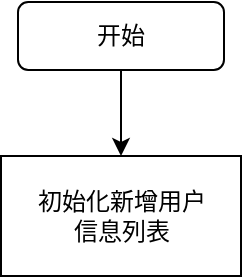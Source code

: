 <mxfile version="15.6.8" type="github">
  <diagram id="-0BICoxLbI8U1ZFrH4pM" name="Page-1">
    <mxGraphModel dx="1718" dy="935" grid="0" gridSize="10" guides="1" tooltips="1" connect="1" arrows="1" fold="1" page="1" pageScale="1" pageWidth="827" pageHeight="1169" math="0" shadow="0">
      <root>
        <mxCell id="0" />
        <mxCell id="1" parent="0" />
        <mxCell id="wqlNaEWefwMsOeoS0mQ8-5" value="" style="edgeStyle=orthogonalEdgeStyle;rounded=0;orthogonalLoop=1;jettySize=auto;html=1;" edge="1" parent="1" source="wqlNaEWefwMsOeoS0mQ8-1" target="wqlNaEWefwMsOeoS0mQ8-2">
          <mxGeometry relative="1" as="geometry" />
        </mxCell>
        <mxCell id="wqlNaEWefwMsOeoS0mQ8-1" value="开始" style="rounded=1;whiteSpace=wrap;html=1;" vertex="1" parent="1">
          <mxGeometry x="250" y="75" width="103" height="34" as="geometry" />
        </mxCell>
        <mxCell id="wqlNaEWefwMsOeoS0mQ8-2" value="初始化新增用户&lt;br&gt;信息列表" style="rounded=0;whiteSpace=wrap;html=1;" vertex="1" parent="1">
          <mxGeometry x="241.5" y="152" width="120" height="60" as="geometry" />
        </mxCell>
      </root>
    </mxGraphModel>
  </diagram>
</mxfile>
